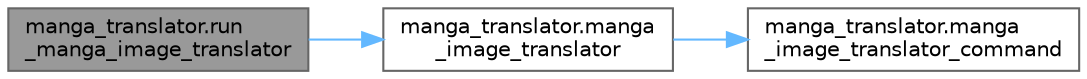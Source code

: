 digraph "manga_translator.run_manga_image_translator"
{
 // LATEX_PDF_SIZE
  bgcolor="transparent";
  edge [fontname=Helvetica,fontsize=10,labelfontname=Helvetica,labelfontsize=10];
  node [fontname=Helvetica,fontsize=10,shape=box,height=0.2,width=0.4];
  rankdir="LR";
  Node1 [label="manga_translator.run\l_manga_image_translator",height=0.2,width=0.4,color="gray40", fillcolor="grey60", style="filled", fontcolor="black",tooltip=" "];
  Node1 -> Node2 [color="steelblue1",style="solid"];
  Node2 [label="manga_translator.manga\l_image_translator",height=0.2,width=0.4,color="grey40", fillcolor="white", style="filled",URL="$de/d7e/namespacemanga__translator.html#a019b0983a68679c07f664c968712b8f8",tooltip=" "];
  Node2 -> Node3 [color="steelblue1",style="solid"];
  Node3 [label="manga_translator.manga\l_image_translator_command",height=0.2,width=0.4,color="grey40", fillcolor="white", style="filled",URL="$de/d7e/namespacemanga__translator.html#a1d72b571e167348486881cd5fa19427c",tooltip=" "];
}
